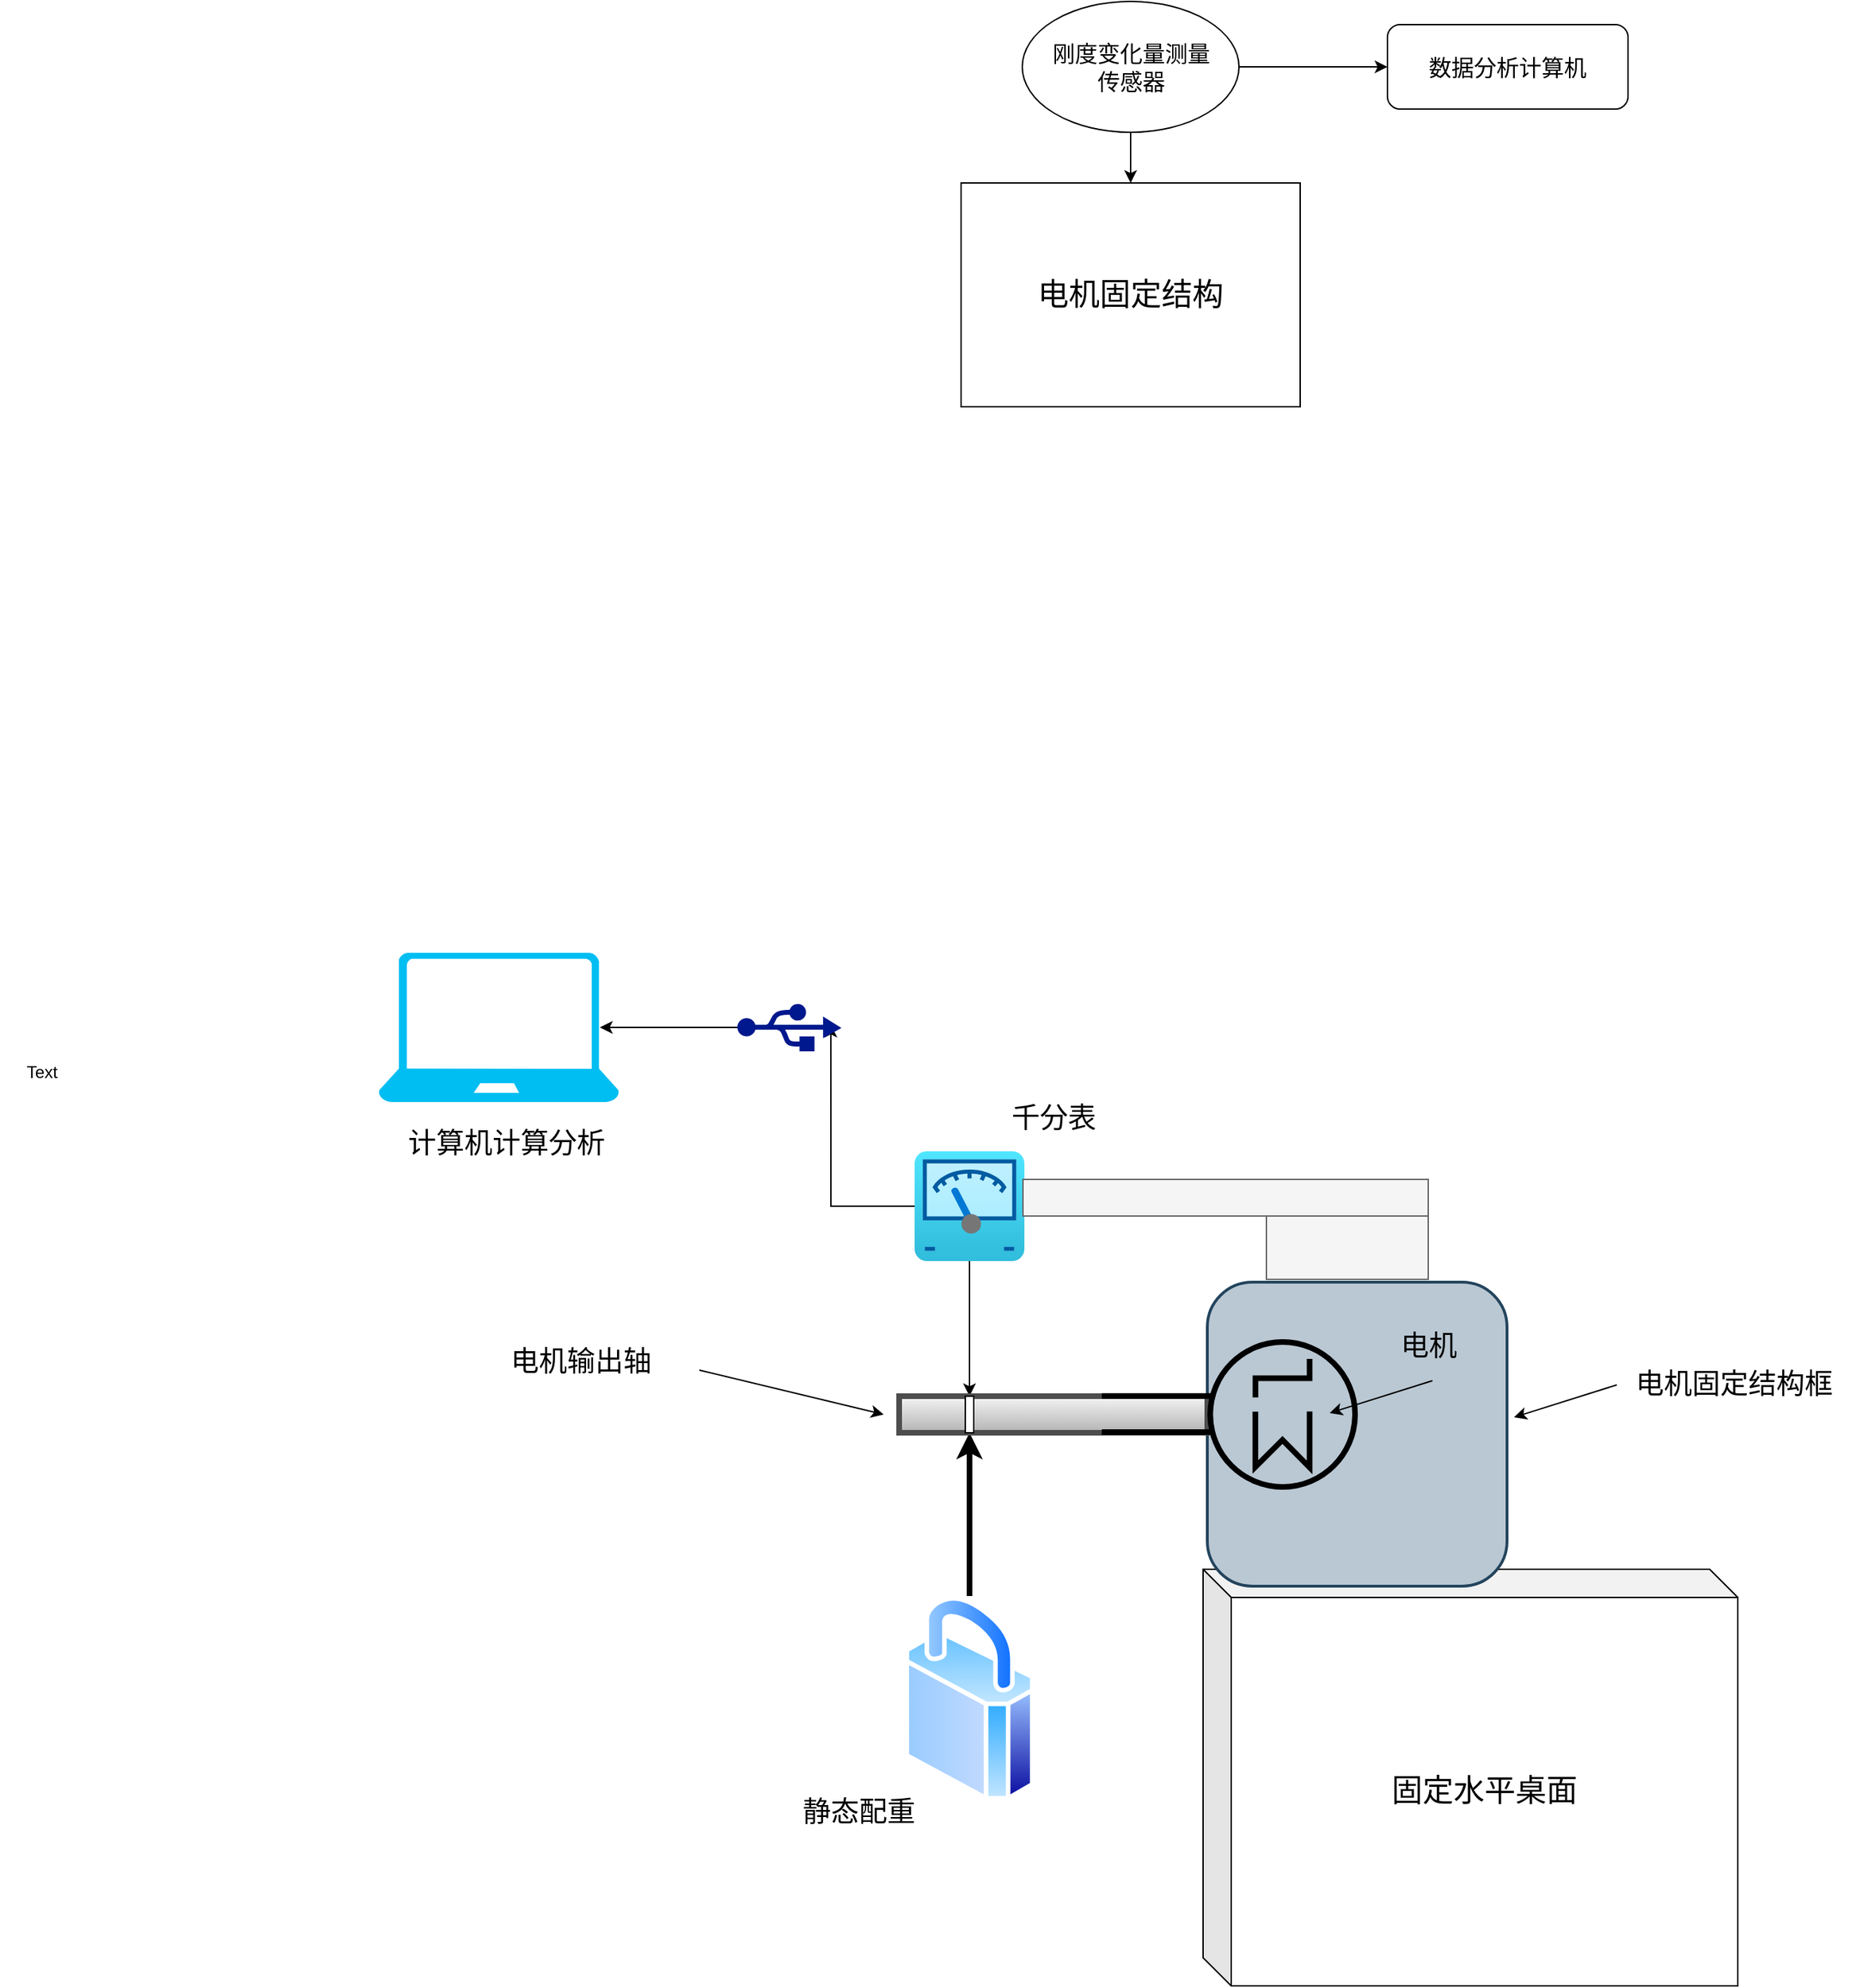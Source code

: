 <mxfile version="26.0.15">
  <diagram name="第 1 页" id="QDuFCRk04ksnjHRH1iTl">
    <mxGraphModel dx="2226" dy="1547" grid="0" gridSize="10" guides="1" tooltips="1" connect="1" arrows="1" fold="1" page="0" pageScale="1" pageWidth="827" pageHeight="1169" math="0" shadow="0">
      <root>
        <mxCell id="0" />
        <mxCell id="1" parent="0" />
        <mxCell id="A6Snk8jEqc06XMojqZFg-16" value="&lt;font style=&quot;font-size: 22px;&quot;&gt;固定水平桌面&lt;/font&gt;" style="shape=cube;whiteSpace=wrap;html=1;boundedLbl=1;backgroundOutline=1;darkOpacity=0.05;darkOpacity2=0.1;" vertex="1" parent="1">
          <mxGeometry x="290" y="320" width="380" height="296" as="geometry" />
        </mxCell>
        <mxCell id="A6Snk8jEqc06XMojqZFg-34" style="edgeStyle=orthogonalEdgeStyle;rounded=0;orthogonalLoop=1;jettySize=auto;html=1;entryX=0.898;entryY=0.441;entryDx=0;entryDy=0;entryPerimeter=0;" edge="1" parent="1" source="A6Snk8jEqc06XMojqZFg-3" target="A6Snk8jEqc06XMojqZFg-6">
          <mxGeometry relative="1" as="geometry">
            <mxPoint x="83" y="-34" as="targetPoint" />
          </mxGeometry>
        </mxCell>
        <mxCell id="A6Snk8jEqc06XMojqZFg-35" value="" style="edgeStyle=orthogonalEdgeStyle;rounded=0;orthogonalLoop=1;jettySize=auto;html=1;" edge="1" parent="1" source="A6Snk8jEqc06XMojqZFg-3" target="A6Snk8jEqc06XMojqZFg-21">
          <mxGeometry relative="1" as="geometry" />
        </mxCell>
        <mxCell id="A6Snk8jEqc06XMojqZFg-3" value="" style="image;aspect=fixed;html=1;points=[];align=center;fontSize=12;image=img/lib/azure2/other/Defender_Meter.svg;" vertex="1" parent="1">
          <mxGeometry x="85.0" y="23" width="78" height="78" as="geometry" />
        </mxCell>
        <mxCell id="A6Snk8jEqc06XMojqZFg-4" value="" style="verticalLabelPosition=bottom;html=1;verticalAlign=top;align=center;strokeColor=none;fillColor=#00BEF2;shape=mxgraph.azure.laptop;pointerEvents=1;" vertex="1" parent="1">
          <mxGeometry x="-296" y="-118" width="171" height="106" as="geometry" />
        </mxCell>
        <mxCell id="A6Snk8jEqc06XMojqZFg-6" value="" style="sketch=0;aspect=fixed;pointerEvents=1;shadow=0;dashed=0;html=1;strokeColor=none;labelPosition=center;verticalLabelPosition=bottom;verticalAlign=top;align=center;fillColor=#00188D;shape=mxgraph.mscae.enterprise.usb" vertex="1" parent="1">
          <mxGeometry x="-41" y="-82.02" width="74" height="34.04" as="geometry" />
        </mxCell>
        <mxCell id="A6Snk8jEqc06XMojqZFg-31" value="" style="edgeStyle=orthogonalEdgeStyle;rounded=0;orthogonalLoop=1;jettySize=auto;html=1;strokeWidth=4;" edge="1" parent="1" source="A6Snk8jEqc06XMojqZFg-8" target="A6Snk8jEqc06XMojqZFg-21">
          <mxGeometry relative="1" as="geometry" />
        </mxCell>
        <mxCell id="A6Snk8jEqc06XMojqZFg-8" value="" style="image;aspect=fixed;perimeter=ellipsePerimeter;html=1;align=center;shadow=0;dashed=0;spacingTop=3;image=img/lib/active_directory/secure.svg;" vertex="1" parent="1">
          <mxGeometry x="77.52" y="339" width="92.96" height="145.25" as="geometry" />
        </mxCell>
        <mxCell id="A6Snk8jEqc06XMojqZFg-9" value="&lt;font style=&quot;font-size: 22px;&quot;&gt;电机固定结构&lt;/font&gt;" style="rounded=0;whiteSpace=wrap;html=1;" vertex="1" parent="1">
          <mxGeometry x="118" y="-665" width="241" height="159" as="geometry" />
        </mxCell>
        <mxCell id="A6Snk8jEqc06XMojqZFg-12" value="" style="edgeStyle=orthogonalEdgeStyle;rounded=0;orthogonalLoop=1;jettySize=auto;html=1;" edge="1" parent="1" source="A6Snk8jEqc06XMojqZFg-10" target="A6Snk8jEqc06XMojqZFg-11">
          <mxGeometry relative="1" as="geometry" />
        </mxCell>
        <mxCell id="A6Snk8jEqc06XMojqZFg-13" value="" style="edgeStyle=orthogonalEdgeStyle;rounded=0;orthogonalLoop=1;jettySize=auto;html=1;" edge="1" parent="1" source="A6Snk8jEqc06XMojqZFg-10" target="A6Snk8jEqc06XMojqZFg-9">
          <mxGeometry relative="1" as="geometry" />
        </mxCell>
        <mxCell id="A6Snk8jEqc06XMojqZFg-10" value="&lt;font style=&quot;font-size: 16px;&quot;&gt;刚度变化量测量&lt;/font&gt;&lt;div&gt;&lt;font style=&quot;font-size: 16px;&quot;&gt;传感器&lt;/font&gt;&lt;/div&gt;" style="ellipse;whiteSpace=wrap;html=1;" vertex="1" parent="1">
          <mxGeometry x="161.5" y="-794" width="154" height="93" as="geometry" />
        </mxCell>
        <mxCell id="A6Snk8jEqc06XMojqZFg-11" value="&lt;font style=&quot;font-size: 16px;&quot;&gt;数据分析计算机&lt;/font&gt;" style="rounded=1;whiteSpace=wrap;html=1;" vertex="1" parent="1">
          <mxGeometry x="421" y="-777.5" width="171" height="60" as="geometry" />
        </mxCell>
        <mxCell id="A6Snk8jEqc06XMojqZFg-1" value="" style="rounded=1;whiteSpace=wrap;html=1;strokeWidth=2;fillColor=#bac8d3;strokeColor=#23445d;" vertex="1" parent="1">
          <mxGeometry x="293" y="116" width="213" height="216" as="geometry" />
        </mxCell>
        <mxCell id="A6Snk8jEqc06XMojqZFg-19" value="" style="rounded=0;whiteSpace=wrap;html=1;fillColor=#f5f5f5;strokeColor=#4D4D4D;gradientColor=#b3b3b3;strokeWidth=4;" vertex="1" parent="1">
          <mxGeometry x="74" y="197" width="219" height="26" as="geometry" />
        </mxCell>
        <mxCell id="A6Snk8jEqc06XMojqZFg-2" value="" style="verticalLabelPosition=bottom;aspect=fixed;html=1;verticalAlign=top;align=center;outlineConnect=0;shape=mxgraph.fluid_power.x10070;points=[[1,0.38,0],[1,0.5,0],[1,0.62,0]];direction=west;fillColor=#999999;strokeWidth=4;" vertex="1" parent="1">
          <mxGeometry x="218" y="158.54" width="180" height="102.92" as="geometry" />
        </mxCell>
        <mxCell id="A6Snk8jEqc06XMojqZFg-21" value="" style="rounded=0;whiteSpace=wrap;html=1;" vertex="1" parent="1">
          <mxGeometry x="121" y="197" width="6" height="26" as="geometry" />
        </mxCell>
        <mxCell id="A6Snk8jEqc06XMojqZFg-26" value="" style="rounded=0;whiteSpace=wrap;html=1;fillColor=#f5f5f5;fontColor=#333333;strokeColor=#666666;" vertex="1" parent="1">
          <mxGeometry x="162" y="43" width="288" height="26" as="geometry" />
        </mxCell>
        <mxCell id="A6Snk8jEqc06XMojqZFg-27" value="" style="rounded=0;whiteSpace=wrap;html=1;fillColor=#f5f5f5;fontColor=#333333;strokeColor=#666666;" vertex="1" parent="1">
          <mxGeometry x="335" y="69" width="115" height="45" as="geometry" />
        </mxCell>
        <mxCell id="A6Snk8jEqc06XMojqZFg-33" style="edgeStyle=orthogonalEdgeStyle;rounded=0;orthogonalLoop=1;jettySize=auto;html=1;entryX=0.92;entryY=0.5;entryDx=0;entryDy=0;entryPerimeter=0;" edge="1" parent="1" source="A6Snk8jEqc06XMojqZFg-6" target="A6Snk8jEqc06XMojqZFg-4">
          <mxGeometry relative="1" as="geometry" />
        </mxCell>
        <mxCell id="A6Snk8jEqc06XMojqZFg-36" value="&lt;font style=&quot;font-size: 20px;&quot;&gt;电机&lt;/font&gt;" style="text;strokeColor=none;align=center;fillColor=none;html=1;verticalAlign=middle;whiteSpace=wrap;rounded=0;strokeWidth=3;" vertex="1" parent="1">
          <mxGeometry x="398" y="124" width="105" height="71" as="geometry" />
        </mxCell>
        <mxCell id="A6Snk8jEqc06XMojqZFg-37" value="&lt;font style=&quot;font-size: 20px;&quot;&gt;电机输出轴&lt;/font&gt;" style="text;strokeColor=none;align=center;fillColor=none;html=1;verticalAlign=middle;whiteSpace=wrap;rounded=0;" vertex="1" parent="1">
          <mxGeometry x="-236" y="156" width="168" height="30" as="geometry" />
        </mxCell>
        <mxCell id="A6Snk8jEqc06XMojqZFg-39" value="" style="endArrow=classic;html=1;rounded=0;exitX=1;exitY=0.75;exitDx=0;exitDy=0;" edge="1" parent="1" source="A6Snk8jEqc06XMojqZFg-37">
          <mxGeometry width="50" height="50" relative="1" as="geometry">
            <mxPoint x="5" y="267" as="sourcePoint" />
            <mxPoint x="63" y="210" as="targetPoint" />
          </mxGeometry>
        </mxCell>
        <mxCell id="A6Snk8jEqc06XMojqZFg-40" value="&lt;font style=&quot;font-size: 20px;&quot;&gt;静态配重&lt;/font&gt;" style="text;strokeColor=none;align=center;fillColor=none;html=1;verticalAlign=middle;whiteSpace=wrap;rounded=0;" vertex="1" parent="1">
          <mxGeometry x="3" y="468" width="85" height="46" as="geometry" />
        </mxCell>
        <mxCell id="A6Snk8jEqc06XMojqZFg-41" value="&lt;font style=&quot;font-size: 20px;&quot;&gt;千分表&lt;/font&gt;" style="text;strokeColor=none;align=center;fillColor=none;html=1;verticalAlign=middle;whiteSpace=wrap;rounded=0;" vertex="1" parent="1">
          <mxGeometry x="142.5" y="-17" width="82" height="30" as="geometry" />
        </mxCell>
        <mxCell id="A6Snk8jEqc06XMojqZFg-42" value="Text" style="text;strokeColor=none;align=center;fillColor=none;html=1;verticalAlign=middle;whiteSpace=wrap;rounded=0;" vertex="1" parent="1">
          <mxGeometry x="-565" y="-47.98" width="60" height="30" as="geometry" />
        </mxCell>
        <mxCell id="A6Snk8jEqc06XMojqZFg-43" value="&lt;span style=&quot;font-size: 20px;&quot;&gt;计算机计算分析&lt;/span&gt;" style="text;strokeColor=none;align=center;fillColor=none;html=1;verticalAlign=middle;whiteSpace=wrap;rounded=0;" vertex="1" parent="1">
          <mxGeometry x="-282" y="1" width="153.5" height="30" as="geometry" />
        </mxCell>
        <mxCell id="A6Snk8jEqc06XMojqZFg-44" value="&lt;span style=&quot;font-size: 20px;&quot;&gt;电机固定结构框&lt;/span&gt;" style="text;strokeColor=none;align=center;fillColor=none;html=1;verticalAlign=middle;whiteSpace=wrap;rounded=0;" vertex="1" parent="1">
          <mxGeometry x="582" y="172" width="171" height="30" as="geometry" />
        </mxCell>
        <mxCell id="A6Snk8jEqc06XMojqZFg-45" value="" style="endArrow=classic;html=1;rounded=0;exitX=1;exitY=0.75;exitDx=0;exitDy=0;" edge="1" parent="1">
          <mxGeometry width="50" height="50" relative="1" as="geometry">
            <mxPoint x="584" y="189" as="sourcePoint" />
            <mxPoint x="511" y="212" as="targetPoint" />
          </mxGeometry>
        </mxCell>
        <mxCell id="A6Snk8jEqc06XMojqZFg-46" value="" style="endArrow=classic;html=1;rounded=0;exitX=1;exitY=0.75;exitDx=0;exitDy=0;" edge="1" parent="1">
          <mxGeometry width="50" height="50" relative="1" as="geometry">
            <mxPoint x="453" y="186" as="sourcePoint" />
            <mxPoint x="380" y="209" as="targetPoint" />
          </mxGeometry>
        </mxCell>
      </root>
    </mxGraphModel>
  </diagram>
</mxfile>
